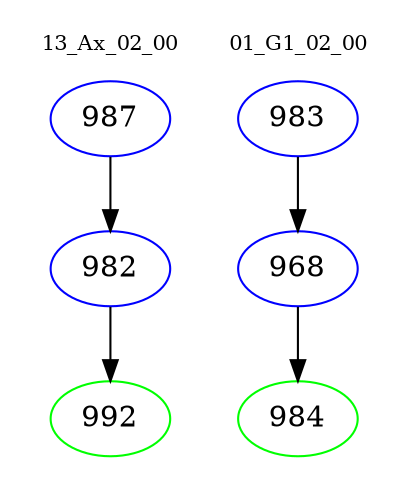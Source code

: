 digraph{
subgraph cluster_0 {
color = white
label = "13_Ax_02_00";
fontsize=10;
T0_987 [label="987", color="blue"]
T0_987 -> T0_982 [color="black"]
T0_982 [label="982", color="blue"]
T0_982 -> T0_992 [color="black"]
T0_992 [label="992", color="green"]
}
subgraph cluster_1 {
color = white
label = "01_G1_02_00";
fontsize=10;
T1_983 [label="983", color="blue"]
T1_983 -> T1_968 [color="black"]
T1_968 [label="968", color="blue"]
T1_968 -> T1_984 [color="black"]
T1_984 [label="984", color="green"]
}
}

